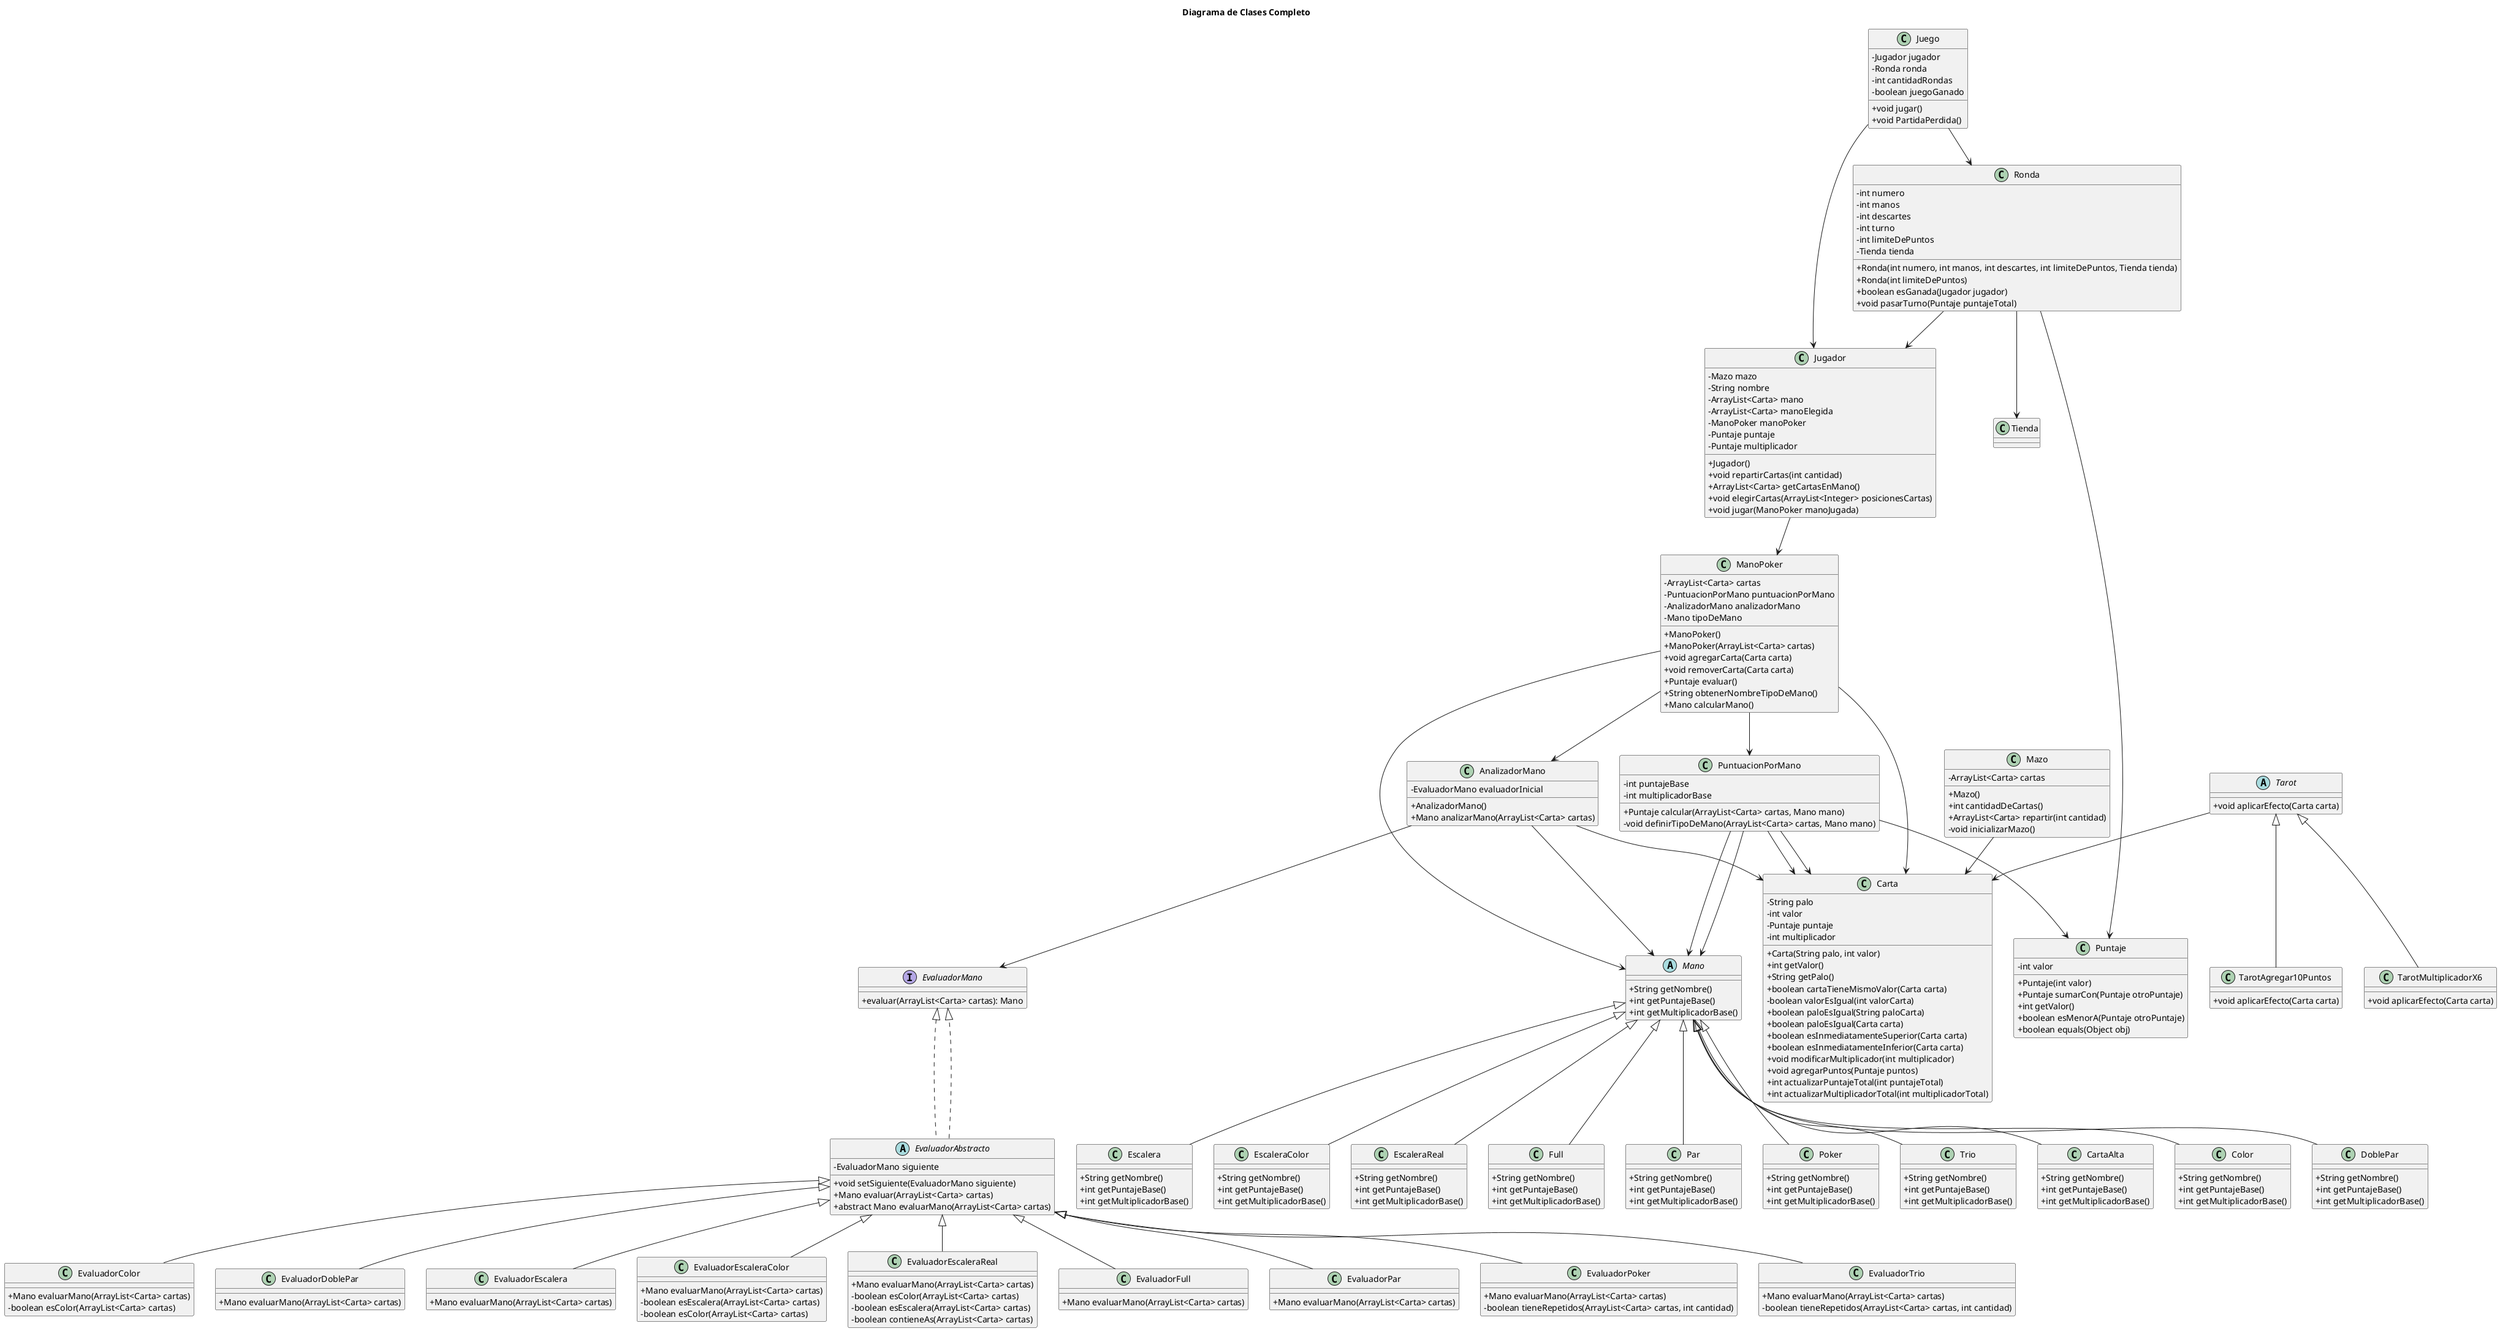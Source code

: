@startuml Diagrama de Clases Completo

skinparam classAttributeIconSize 0

title Diagrama de Clases Completo

class AnalizadorMano {
    - EvaluadorMano evaluadorInicial
    + AnalizadorMano()
    + Mano analizarMano(ArrayList<Carta> cartas)
}

class Carta {
    - String palo
    - int valor
    - Puntaje puntaje
    - int multiplicador
    + Carta(String palo, int valor)
    + int getValor()
    + String getPalo()
    + boolean cartaTieneMismoValor(Carta carta)
    - boolean valorEsIgual(int valorCarta)
    + boolean paloEsIgual(String paloCarta)
    + boolean paloEsIgual(Carta carta)
    + boolean esInmediatamenteSuperior(Carta carta)
    + boolean esInmediatamenteInferior(Carta carta)
    + void modificarMultiplicador(int multiplicador)
    + void agregarPuntos(Puntaje puntos)
    + int actualizarPuntajeTotal(int puntajeTotal)
    + int actualizarMultiplicadorTotal(int multiplicadorTotal)
}

class Juego {
    - Jugador jugador
    - Ronda ronda
    - int cantidadRondas
    - boolean juegoGanado
    + void jugar()
    + void PartidaPerdida()
}

class Jugador {
    - Mazo mazo
    - String nombre
    - ArrayList<Carta> mano
    - ArrayList<Carta> manoElegida
    - ManoPoker manoPoker
    - Puntaje puntaje
    - Puntaje multiplicador
    + Jugador()
    + void repartirCartas(int cantidad)
    + ArrayList<Carta> getCartasEnMano()
    + void elegirCartas(ArrayList<Integer> posicionesCartas)
    + void jugar(ManoPoker manoJugada)
}

class ManoPoker {
    - ArrayList<Carta> cartas
    - PuntuacionPorMano puntuacionPorMano
    - AnalizadorMano analizadorMano
    - Mano tipoDeMano
    + ManoPoker()
    + ManoPoker(ArrayList<Carta> cartas)
    + void agregarCarta(Carta carta)
    + void removerCarta(Carta carta)
    + Puntaje evaluar()
    + String obtenerNombreTipoDeMano()
    + Mano calcularMano()
}

class Mazo {
    - ArrayList<Carta> cartas
    + Mazo()
    + int cantidadDeCartas()
    + ArrayList<Carta> repartir(int cantidad)
    - void inicializarMazo()
}

class Puntaje {
    - int valor
    + Puntaje(int valor)
    + Puntaje sumarCon(Puntaje otroPuntaje)
    + int getValor()
    + boolean esMenorA(Puntaje otroPuntaje)
    + boolean equals(Object obj)
}

class PuntuacionPorMano {
    - int puntajeBase
    - int multiplicadorBase
    + Puntaje calcular(ArrayList<Carta> cartas, Mano mano)
    - void definirTipoDeMano(ArrayList<Carta> cartas, Mano mano)
}

class Ronda {
    - int numero
    - int manos
    - int descartes
    - int turno
    - int limiteDePuntos
    - Tienda tienda

    + Ronda(int numero, int manos, int descartes, int limiteDePuntos, Tienda tienda)
    + Ronda(int limiteDePuntos)
    + boolean esGanada(Jugador jugador)
    + void pasarTurno(Puntaje puntajeTotal)
}

abstract class Tarot {
    + void aplicarEfecto(Carta carta)
}

class TarotAgregar10Puntos extends Tarot {
    + void aplicarEfecto(Carta carta)
}

class TarotMultiplicadorX6 extends Tarot {
    + void aplicarEfecto(Carta carta)
}

interface EvaluadorMano {
    + evaluar(ArrayList<Carta> cartas): Mano
}

abstract class EvaluadorAbstracto implements EvaluadorMano {
    - EvaluadorMano siguiente
    + void setSiguiente(EvaluadorMano siguiente)
    + Mano evaluar(ArrayList<Carta> cartas)
    + abstract Mano evaluarMano(ArrayList<Carta> cartas)
}

class EvaluadorColor extends EvaluadorAbstracto {
    + Mano evaluarMano(ArrayList<Carta> cartas)
    - boolean esColor(ArrayList<Carta> cartas)
}

class EvaluadorDoblePar extends EvaluadorAbstracto {
    + Mano evaluarMano(ArrayList<Carta> cartas)
}

class EvaluadorEscalera extends EvaluadorAbstracto {
    + Mano evaluarMano(ArrayList<Carta> cartas)
}

class EvaluadorEscaleraColor extends EvaluadorAbstracto {
    + Mano evaluarMano(ArrayList<Carta> cartas)
    - boolean esEscalera(ArrayList<Carta> cartas)
    - boolean esColor(ArrayList<Carta> cartas)
}

class EvaluadorEscaleraReal extends EvaluadorAbstracto {
    + Mano evaluarMano(ArrayList<Carta> cartas)
    - boolean esColor(ArrayList<Carta> cartas)
    - boolean esEscalera(ArrayList<Carta> cartas)
    - boolean contieneAs(ArrayList<Carta> cartas)
}

class EvaluadorFull extends EvaluadorAbstracto {
    + Mano evaluarMano(ArrayList<Carta> cartas)
}

class EvaluadorPar extends EvaluadorAbstracto {
    + Mano evaluarMano(ArrayList<Carta> cartas)
}

class EvaluadorPoker extends EvaluadorAbstracto {
    + Mano evaluarMano(ArrayList<Carta> cartas)
    - boolean tieneRepetidos(ArrayList<Carta> cartas, int cantidad)
}

class EvaluadorTrio extends EvaluadorAbstracto {
    + Mano evaluarMano(ArrayList<Carta> cartas)
    - boolean tieneRepetidos(ArrayList<Carta> cartas, int cantidad)
}

abstract class Mano {
    + String getNombre()
    + int getPuntajeBase()
    + int getMultiplicadorBase()
}

class CartaAlta extends Mano {
    + String getNombre()
    + int getPuntajeBase()
    + int getMultiplicadorBase()
}

class Color extends Mano {
    + String getNombre()
    + int getPuntajeBase()
    + int getMultiplicadorBase()
}

class DoblePar extends Mano {
    + String getNombre()
    + int getPuntajeBase()
    + int getMultiplicadorBase()
}

class Escalera extends Mano {
    + String getNombre()
    + int getPuntajeBase()
    + int getMultiplicadorBase()
}

class EscaleraColor extends Mano {
    + String getNombre()
    + int getPuntajeBase()
    + int getMultiplicadorBase()
}

class EscaleraReal extends Mano {
    + String getNombre()
    + int getPuntajeBase()
    + int getMultiplicadorBase()
}

class Full extends Mano {
    + String getNombre()
    + int getPuntajeBase()
    + int getMultiplicadorBase()
}

class Par extends Mano {
    + String getNombre()
    + int getPuntajeBase()
    + int getMultiplicadorBase()
}

class Poker extends Mano {
    + String getNombre()
    + int getPuntajeBase()
    + int getMultiplicadorBase()
}

class Trio extends Mano {
    + String getNombre()
    + int getPuntajeBase()
    + int getMultiplicadorBase()
}

Mazo --> Carta

AnalizadorMano --> EvaluadorMano
AnalizadorMano --> Mano
AnalizadorMano --> Carta


EvaluadorAbstracto ..|> EvaluadorMano

Juego --> Jugador
Juego --> Ronda

Jugador --> ManoPoker

ManoPoker --> Carta
ManoPoker --> AnalizadorMano
ManoPoker --> Mano
ManoPoker --> PuntuacionPorMano

PuntuacionPorMano --> Mano
PuntuacionPorMano --> Carta

Ronda --> Tienda
Ronda --> Jugador

PuntuacionPorMano --> Puntaje
PuntuacionPorMano --> Mano
PuntuacionPorMano --> Carta

Ronda --> Puntaje

Tarot --> Carta

@enduml